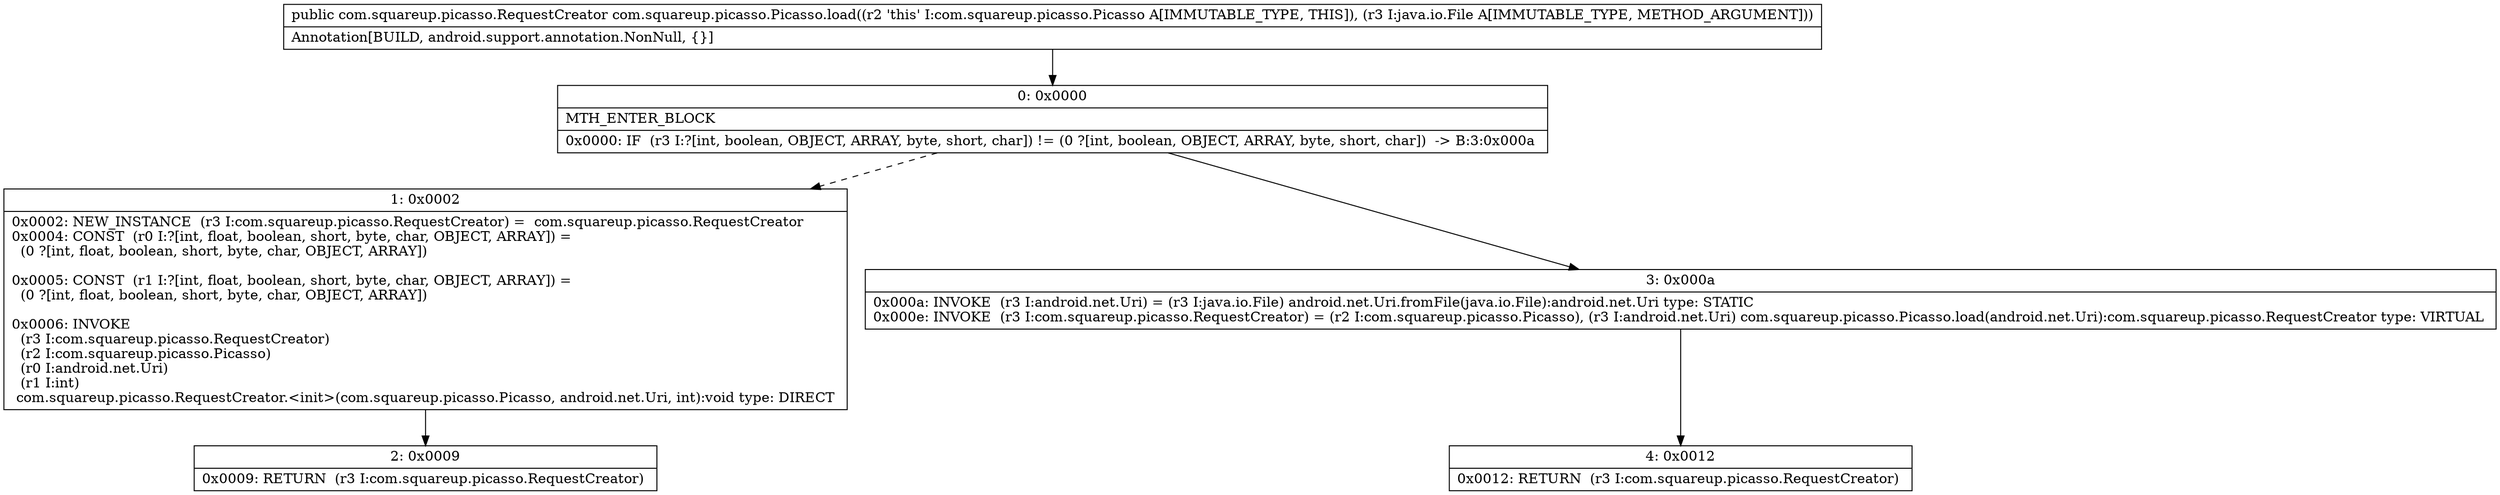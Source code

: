 digraph "CFG forcom.squareup.picasso.Picasso.load(Ljava\/io\/File;)Lcom\/squareup\/picasso\/RequestCreator;" {
Node_0 [shape=record,label="{0\:\ 0x0000|MTH_ENTER_BLOCK\l|0x0000: IF  (r3 I:?[int, boolean, OBJECT, ARRAY, byte, short, char]) != (0 ?[int, boolean, OBJECT, ARRAY, byte, short, char])  \-\> B:3:0x000a \l}"];
Node_1 [shape=record,label="{1\:\ 0x0002|0x0002: NEW_INSTANCE  (r3 I:com.squareup.picasso.RequestCreator) =  com.squareup.picasso.RequestCreator \l0x0004: CONST  (r0 I:?[int, float, boolean, short, byte, char, OBJECT, ARRAY]) = \l  (0 ?[int, float, boolean, short, byte, char, OBJECT, ARRAY])\l \l0x0005: CONST  (r1 I:?[int, float, boolean, short, byte, char, OBJECT, ARRAY]) = \l  (0 ?[int, float, boolean, short, byte, char, OBJECT, ARRAY])\l \l0x0006: INVOKE  \l  (r3 I:com.squareup.picasso.RequestCreator)\l  (r2 I:com.squareup.picasso.Picasso)\l  (r0 I:android.net.Uri)\l  (r1 I:int)\l com.squareup.picasso.RequestCreator.\<init\>(com.squareup.picasso.Picasso, android.net.Uri, int):void type: DIRECT \l}"];
Node_2 [shape=record,label="{2\:\ 0x0009|0x0009: RETURN  (r3 I:com.squareup.picasso.RequestCreator) \l}"];
Node_3 [shape=record,label="{3\:\ 0x000a|0x000a: INVOKE  (r3 I:android.net.Uri) = (r3 I:java.io.File) android.net.Uri.fromFile(java.io.File):android.net.Uri type: STATIC \l0x000e: INVOKE  (r3 I:com.squareup.picasso.RequestCreator) = (r2 I:com.squareup.picasso.Picasso), (r3 I:android.net.Uri) com.squareup.picasso.Picasso.load(android.net.Uri):com.squareup.picasso.RequestCreator type: VIRTUAL \l}"];
Node_4 [shape=record,label="{4\:\ 0x0012|0x0012: RETURN  (r3 I:com.squareup.picasso.RequestCreator) \l}"];
MethodNode[shape=record,label="{public com.squareup.picasso.RequestCreator com.squareup.picasso.Picasso.load((r2 'this' I:com.squareup.picasso.Picasso A[IMMUTABLE_TYPE, THIS]), (r3 I:java.io.File A[IMMUTABLE_TYPE, METHOD_ARGUMENT]))  | Annotation[BUILD, android.support.annotation.NonNull, \{\}]\l}"];
MethodNode -> Node_0;
Node_0 -> Node_1[style=dashed];
Node_0 -> Node_3;
Node_1 -> Node_2;
Node_3 -> Node_4;
}

